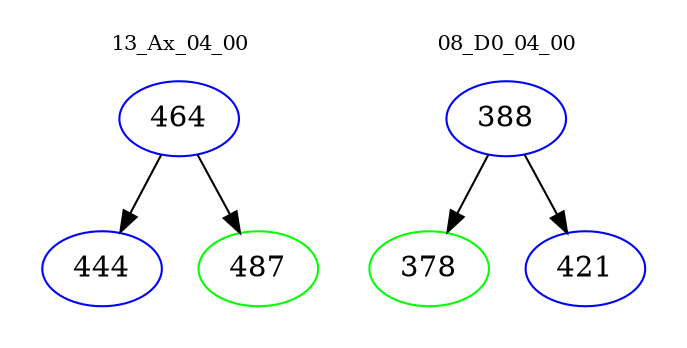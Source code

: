 digraph{
subgraph cluster_0 {
color = white
label = "13_Ax_04_00";
fontsize=10;
T0_464 [label="464", color="blue"]
T0_464 -> T0_444 [color="black"]
T0_444 [label="444", color="blue"]
T0_464 -> T0_487 [color="black"]
T0_487 [label="487", color="green"]
}
subgraph cluster_1 {
color = white
label = "08_D0_04_00";
fontsize=10;
T1_388 [label="388", color="blue"]
T1_388 -> T1_378 [color="black"]
T1_378 [label="378", color="green"]
T1_388 -> T1_421 [color="black"]
T1_421 [label="421", color="blue"]
}
}
